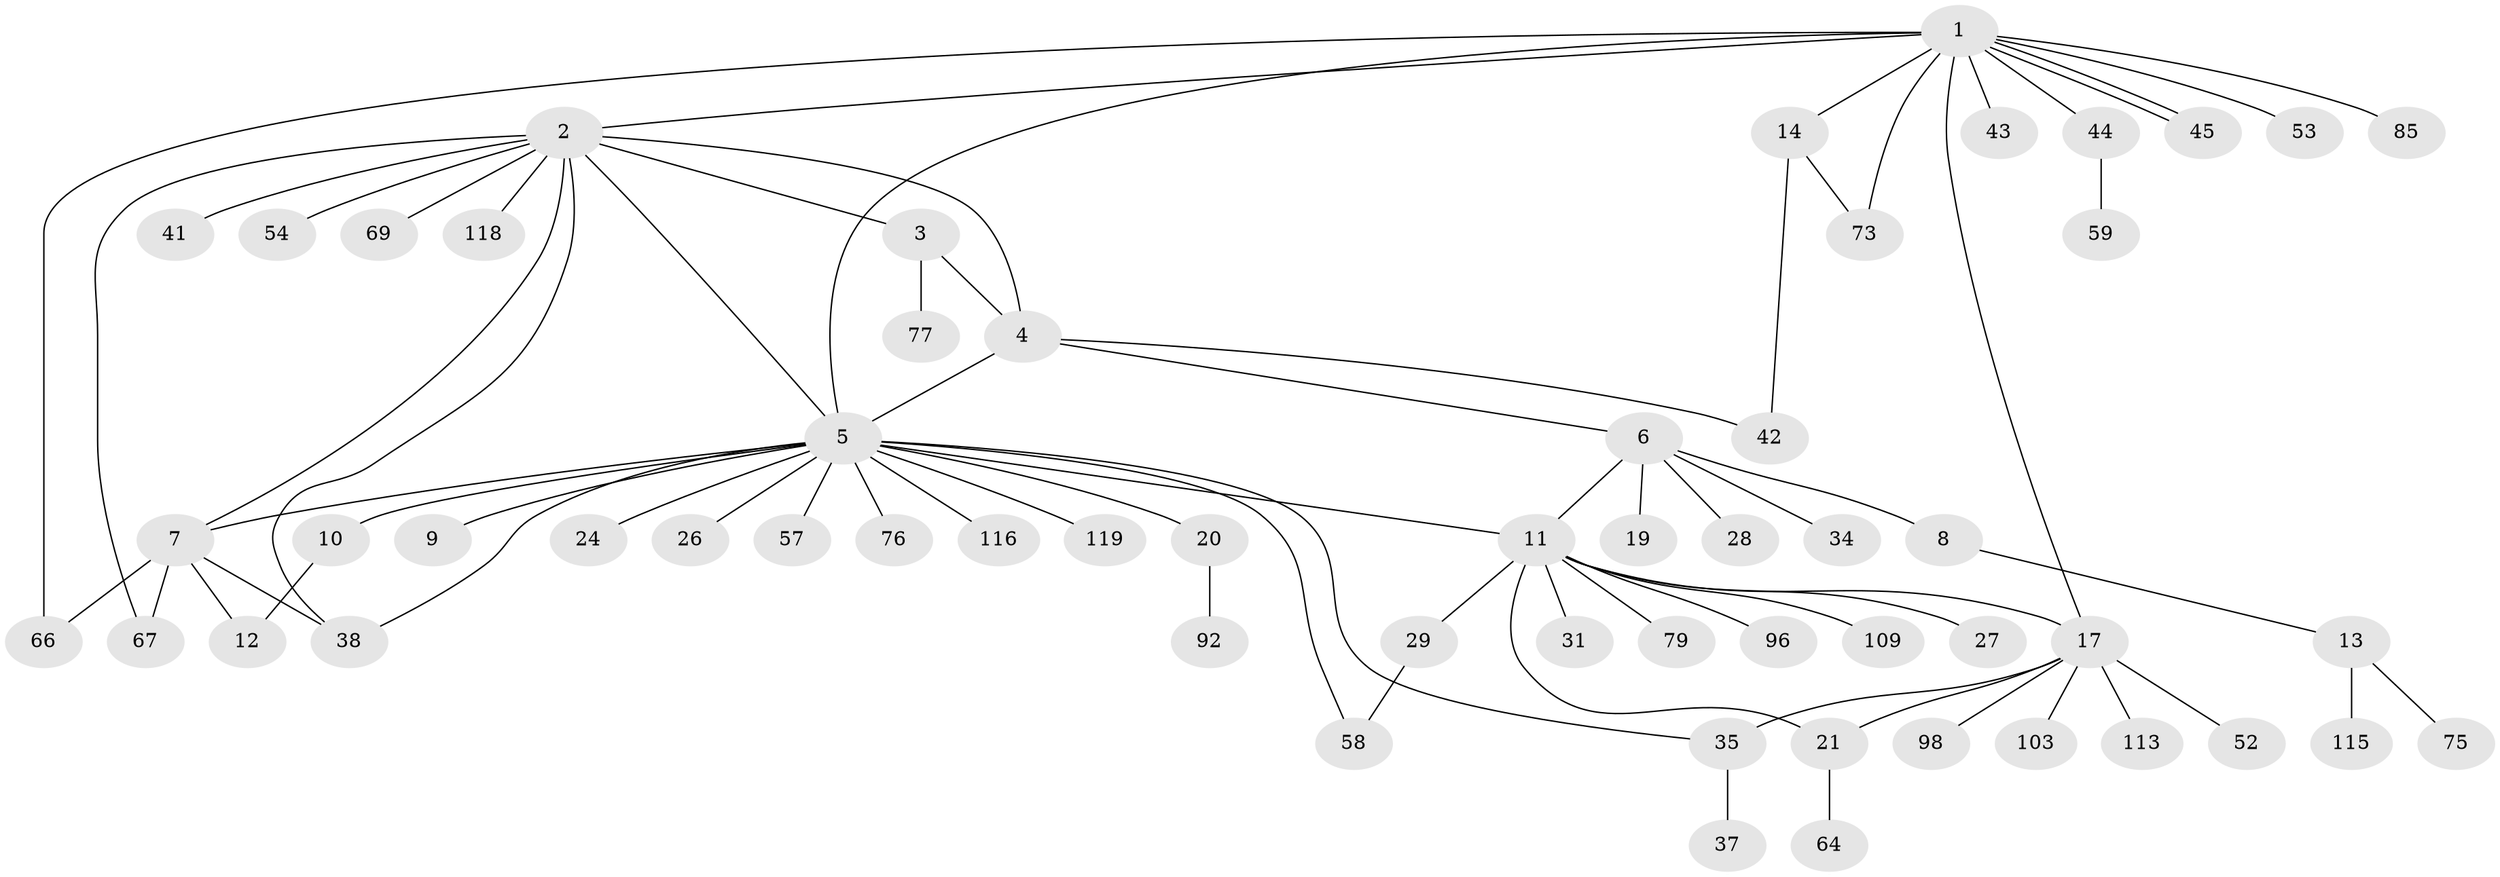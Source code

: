 // original degree distribution, {12: 0.008403361344537815, 10: 0.008403361344537815, 3: 0.07563025210084033, 5: 0.04201680672268908, 17: 0.008403361344537815, 6: 0.03361344537815126, 2: 0.18487394957983194, 1: 0.5714285714285714, 4: 0.03361344537815126, 11: 0.008403361344537815, 9: 0.008403361344537815, 7: 0.008403361344537815, 8: 0.008403361344537815}
// Generated by graph-tools (version 1.1) at 2025/14/03/09/25 04:14:35]
// undirected, 59 vertices, 75 edges
graph export_dot {
graph [start="1"]
  node [color=gray90,style=filled];
  1;
  2 [super="+30"];
  3;
  4;
  5;
  6;
  7 [super="+68+25+16"];
  8;
  9;
  10 [super="+65+117"];
  11 [super="+70"];
  12 [super="+22+55+101"];
  13;
  14 [super="+114+82+15"];
  17 [super="+74+33+99+51+18+23"];
  19;
  20 [super="+32"];
  21 [super="+39"];
  24;
  26;
  27;
  28;
  29 [super="+94+100+84+88+36"];
  31;
  34;
  35 [super="+63+56+62+81"];
  37 [super="+106"];
  38 [super="+110"];
  41;
  42 [super="+105"];
  43;
  44;
  45;
  52;
  53;
  54;
  57;
  58 [super="+60+90"];
  59;
  64;
  66 [super="+78+72"];
  67 [super="+108"];
  69;
  73;
  75;
  76;
  77;
  79;
  85;
  92;
  96;
  98;
  103;
  109;
  113;
  115;
  116;
  118;
  119;
  1 -- 2;
  1 -- 5;
  1 -- 14;
  1 -- 17;
  1 -- 43;
  1 -- 44;
  1 -- 45;
  1 -- 45;
  1 -- 53;
  1 -- 66;
  1 -- 73;
  1 -- 85;
  2 -- 3;
  2 -- 4;
  2 -- 5;
  2 -- 41;
  2 -- 54;
  2 -- 69;
  2 -- 118;
  2 -- 38;
  2 -- 67;
  2 -- 7;
  3 -- 4;
  3 -- 77;
  4 -- 5;
  4 -- 6;
  4 -- 42;
  5 -- 7;
  5 -- 9;
  5 -- 10;
  5 -- 11;
  5 -- 20;
  5 -- 24;
  5 -- 26;
  5 -- 35;
  5 -- 38;
  5 -- 57;
  5 -- 58;
  5 -- 76;
  5 -- 116;
  5 -- 119;
  6 -- 8;
  6 -- 11;
  6 -- 19;
  6 -- 28;
  6 -- 34;
  7 -- 67;
  7 -- 38;
  7 -- 66;
  7 -- 12;
  8 -- 13;
  10 -- 12;
  11 -- 21;
  11 -- 27;
  11 -- 29;
  11 -- 31;
  11 -- 79;
  11 -- 96;
  11 -- 109;
  11 -- 17;
  13 -- 75;
  13 -- 115;
  14 -- 42;
  14 -- 73;
  17 -- 35 [weight=2];
  17 -- 98;
  17 -- 52;
  17 -- 103;
  17 -- 21;
  17 -- 113;
  20 -- 92;
  21 -- 64;
  29 -- 58;
  35 -- 37;
  44 -- 59;
}
